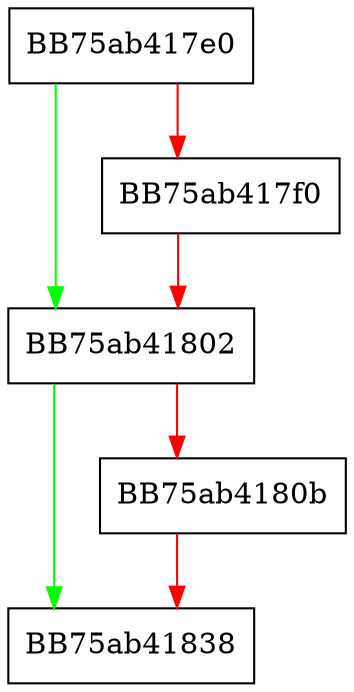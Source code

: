 digraph adaptivesyncquery_cleanup_module {
  node [shape="box"];
  graph [splines=ortho];
  BB75ab417e0 -> BB75ab41802 [color="green"];
  BB75ab417e0 -> BB75ab417f0 [color="red"];
  BB75ab417f0 -> BB75ab41802 [color="red"];
  BB75ab41802 -> BB75ab41838 [color="green"];
  BB75ab41802 -> BB75ab4180b [color="red"];
  BB75ab4180b -> BB75ab41838 [color="red"];
}
